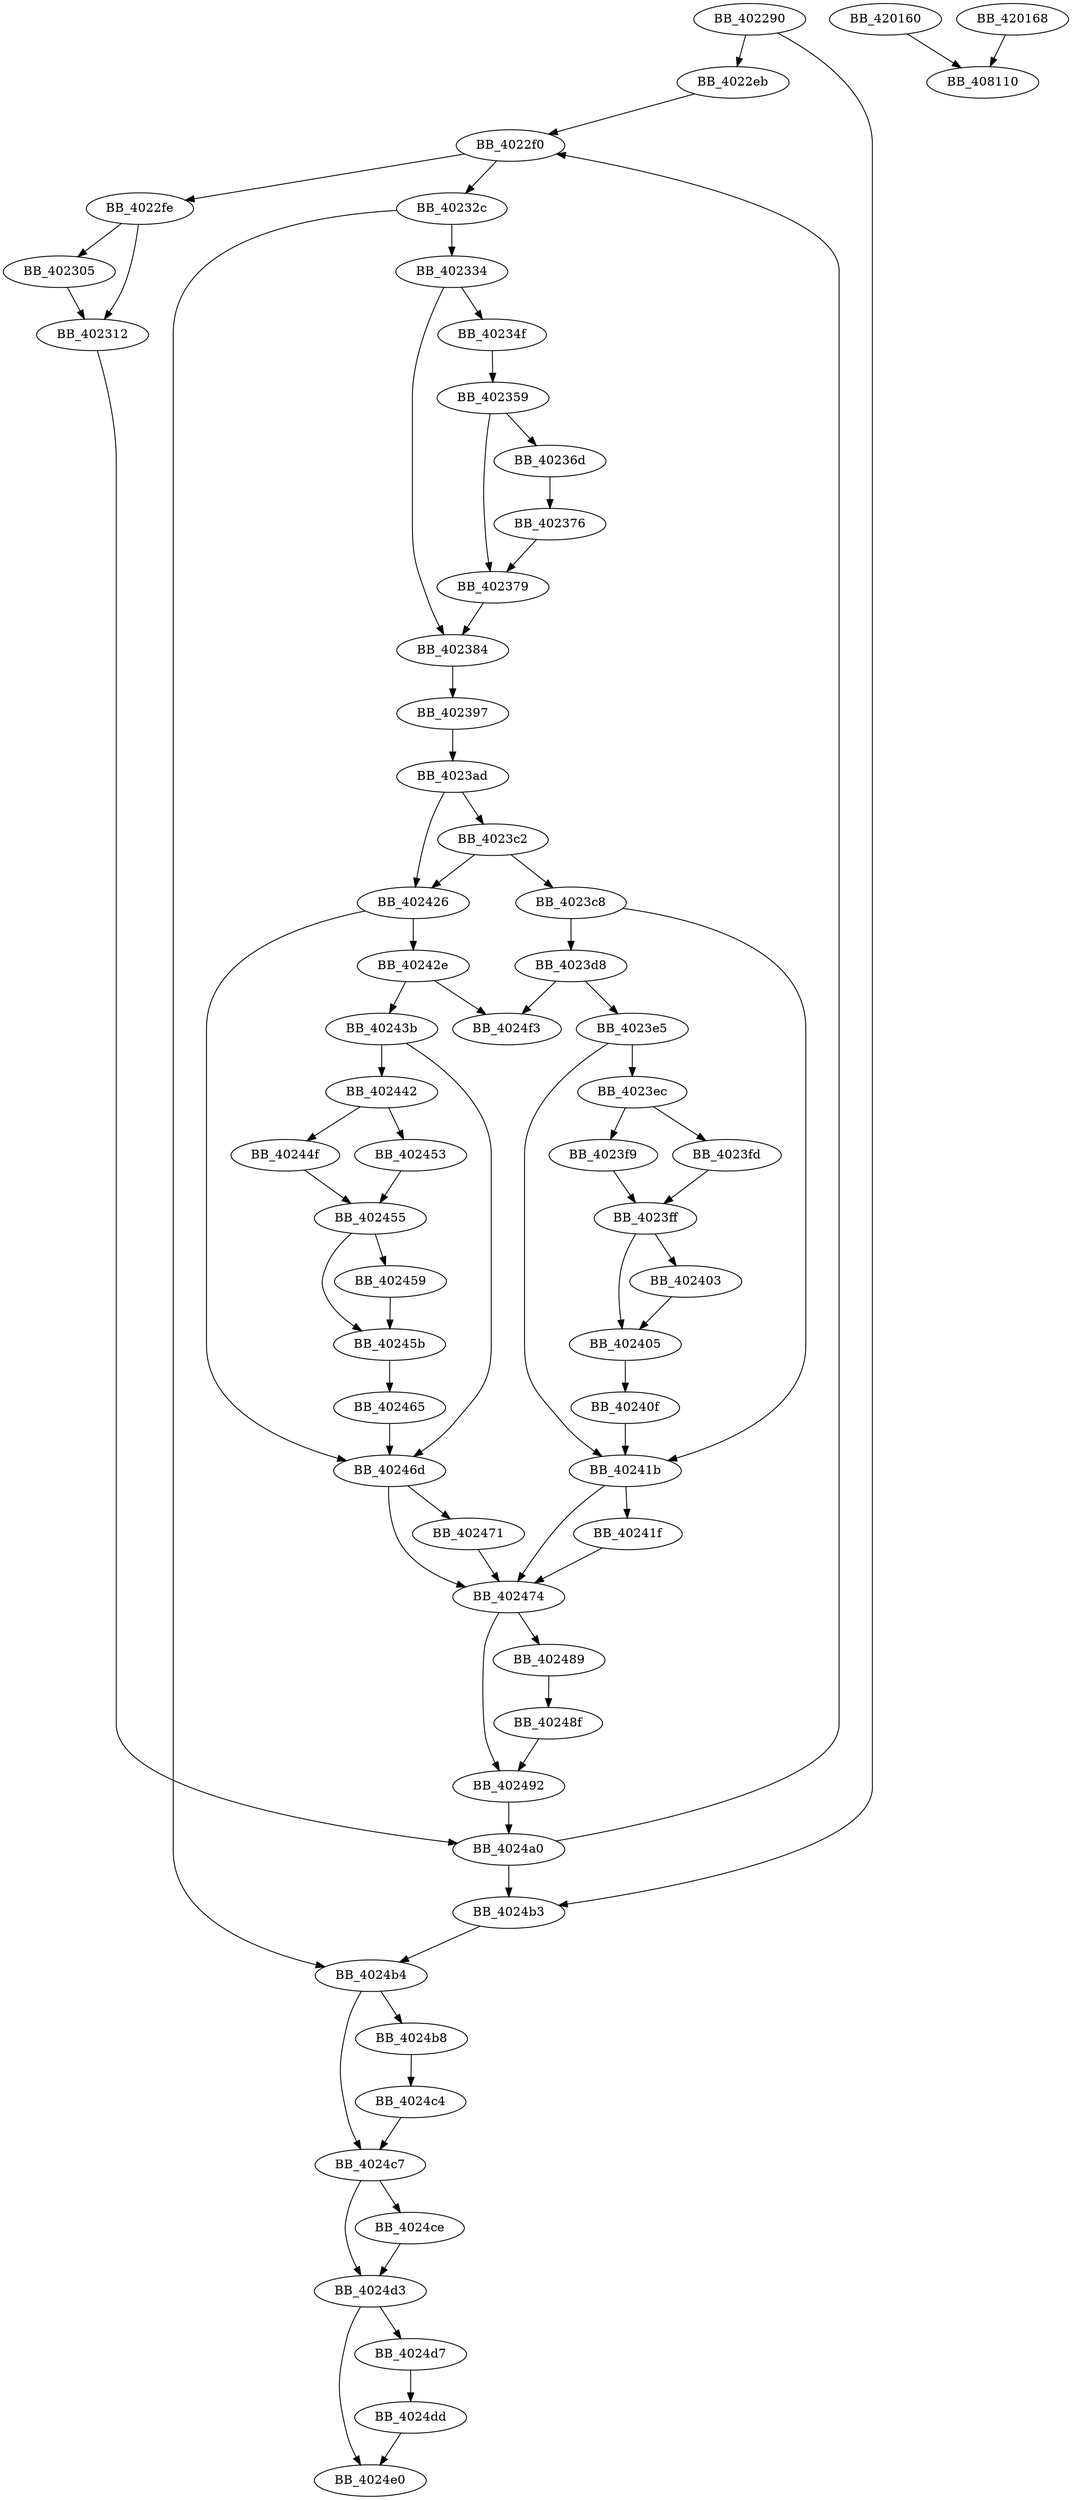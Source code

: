DiGraph sub_402290{
BB_402290->BB_4022eb
BB_402290->BB_4024b3
BB_4022eb->BB_4022f0
BB_4022f0->BB_4022fe
BB_4022f0->BB_40232c
BB_4022fe->BB_402305
BB_4022fe->BB_402312
BB_402305->BB_402312
BB_402312->BB_4024a0
BB_40232c->BB_402334
BB_40232c->BB_4024b4
BB_402334->BB_40234f
BB_402334->BB_402384
BB_40234f->BB_402359
BB_402359->BB_40236d
BB_402359->BB_402379
BB_40236d->BB_402376
BB_402376->BB_402379
BB_402379->BB_402384
BB_402384->BB_402397
BB_402397->BB_4023ad
BB_4023ad->BB_4023c2
BB_4023ad->BB_402426
BB_4023c2->BB_4023c8
BB_4023c2->BB_402426
BB_4023c8->BB_4023d8
BB_4023c8->BB_40241b
BB_4023d8->BB_4023e5
BB_4023d8->BB_4024f3
BB_4023e5->BB_4023ec
BB_4023e5->BB_40241b
BB_4023ec->BB_4023f9
BB_4023ec->BB_4023fd
BB_4023f9->BB_4023ff
BB_4023fd->BB_4023ff
BB_4023ff->BB_402403
BB_4023ff->BB_402405
BB_402403->BB_402405
BB_402405->BB_40240f
BB_40240f->BB_40241b
BB_40241b->BB_40241f
BB_40241b->BB_402474
BB_40241f->BB_402474
BB_402426->BB_40242e
BB_402426->BB_40246d
BB_40242e->BB_40243b
BB_40242e->BB_4024f3
BB_40243b->BB_402442
BB_40243b->BB_40246d
BB_402442->BB_40244f
BB_402442->BB_402453
BB_40244f->BB_402455
BB_402453->BB_402455
BB_402455->BB_402459
BB_402455->BB_40245b
BB_402459->BB_40245b
BB_40245b->BB_402465
BB_402465->BB_40246d
BB_40246d->BB_402471
BB_40246d->BB_402474
BB_402471->BB_402474
BB_402474->BB_402489
BB_402474->BB_402492
BB_402489->BB_40248f
BB_40248f->BB_402492
BB_402492->BB_4024a0
BB_4024a0->BB_4022f0
BB_4024a0->BB_4024b3
BB_4024b3->BB_4024b4
BB_4024b4->BB_4024b8
BB_4024b4->BB_4024c7
BB_4024b8->BB_4024c4
BB_4024c4->BB_4024c7
BB_4024c7->BB_4024ce
BB_4024c7->BB_4024d3
BB_4024ce->BB_4024d3
BB_4024d3->BB_4024d7
BB_4024d3->BB_4024e0
BB_4024d7->BB_4024dd
BB_4024dd->BB_4024e0
BB_420160->BB_408110
BB_420168->BB_408110
}
